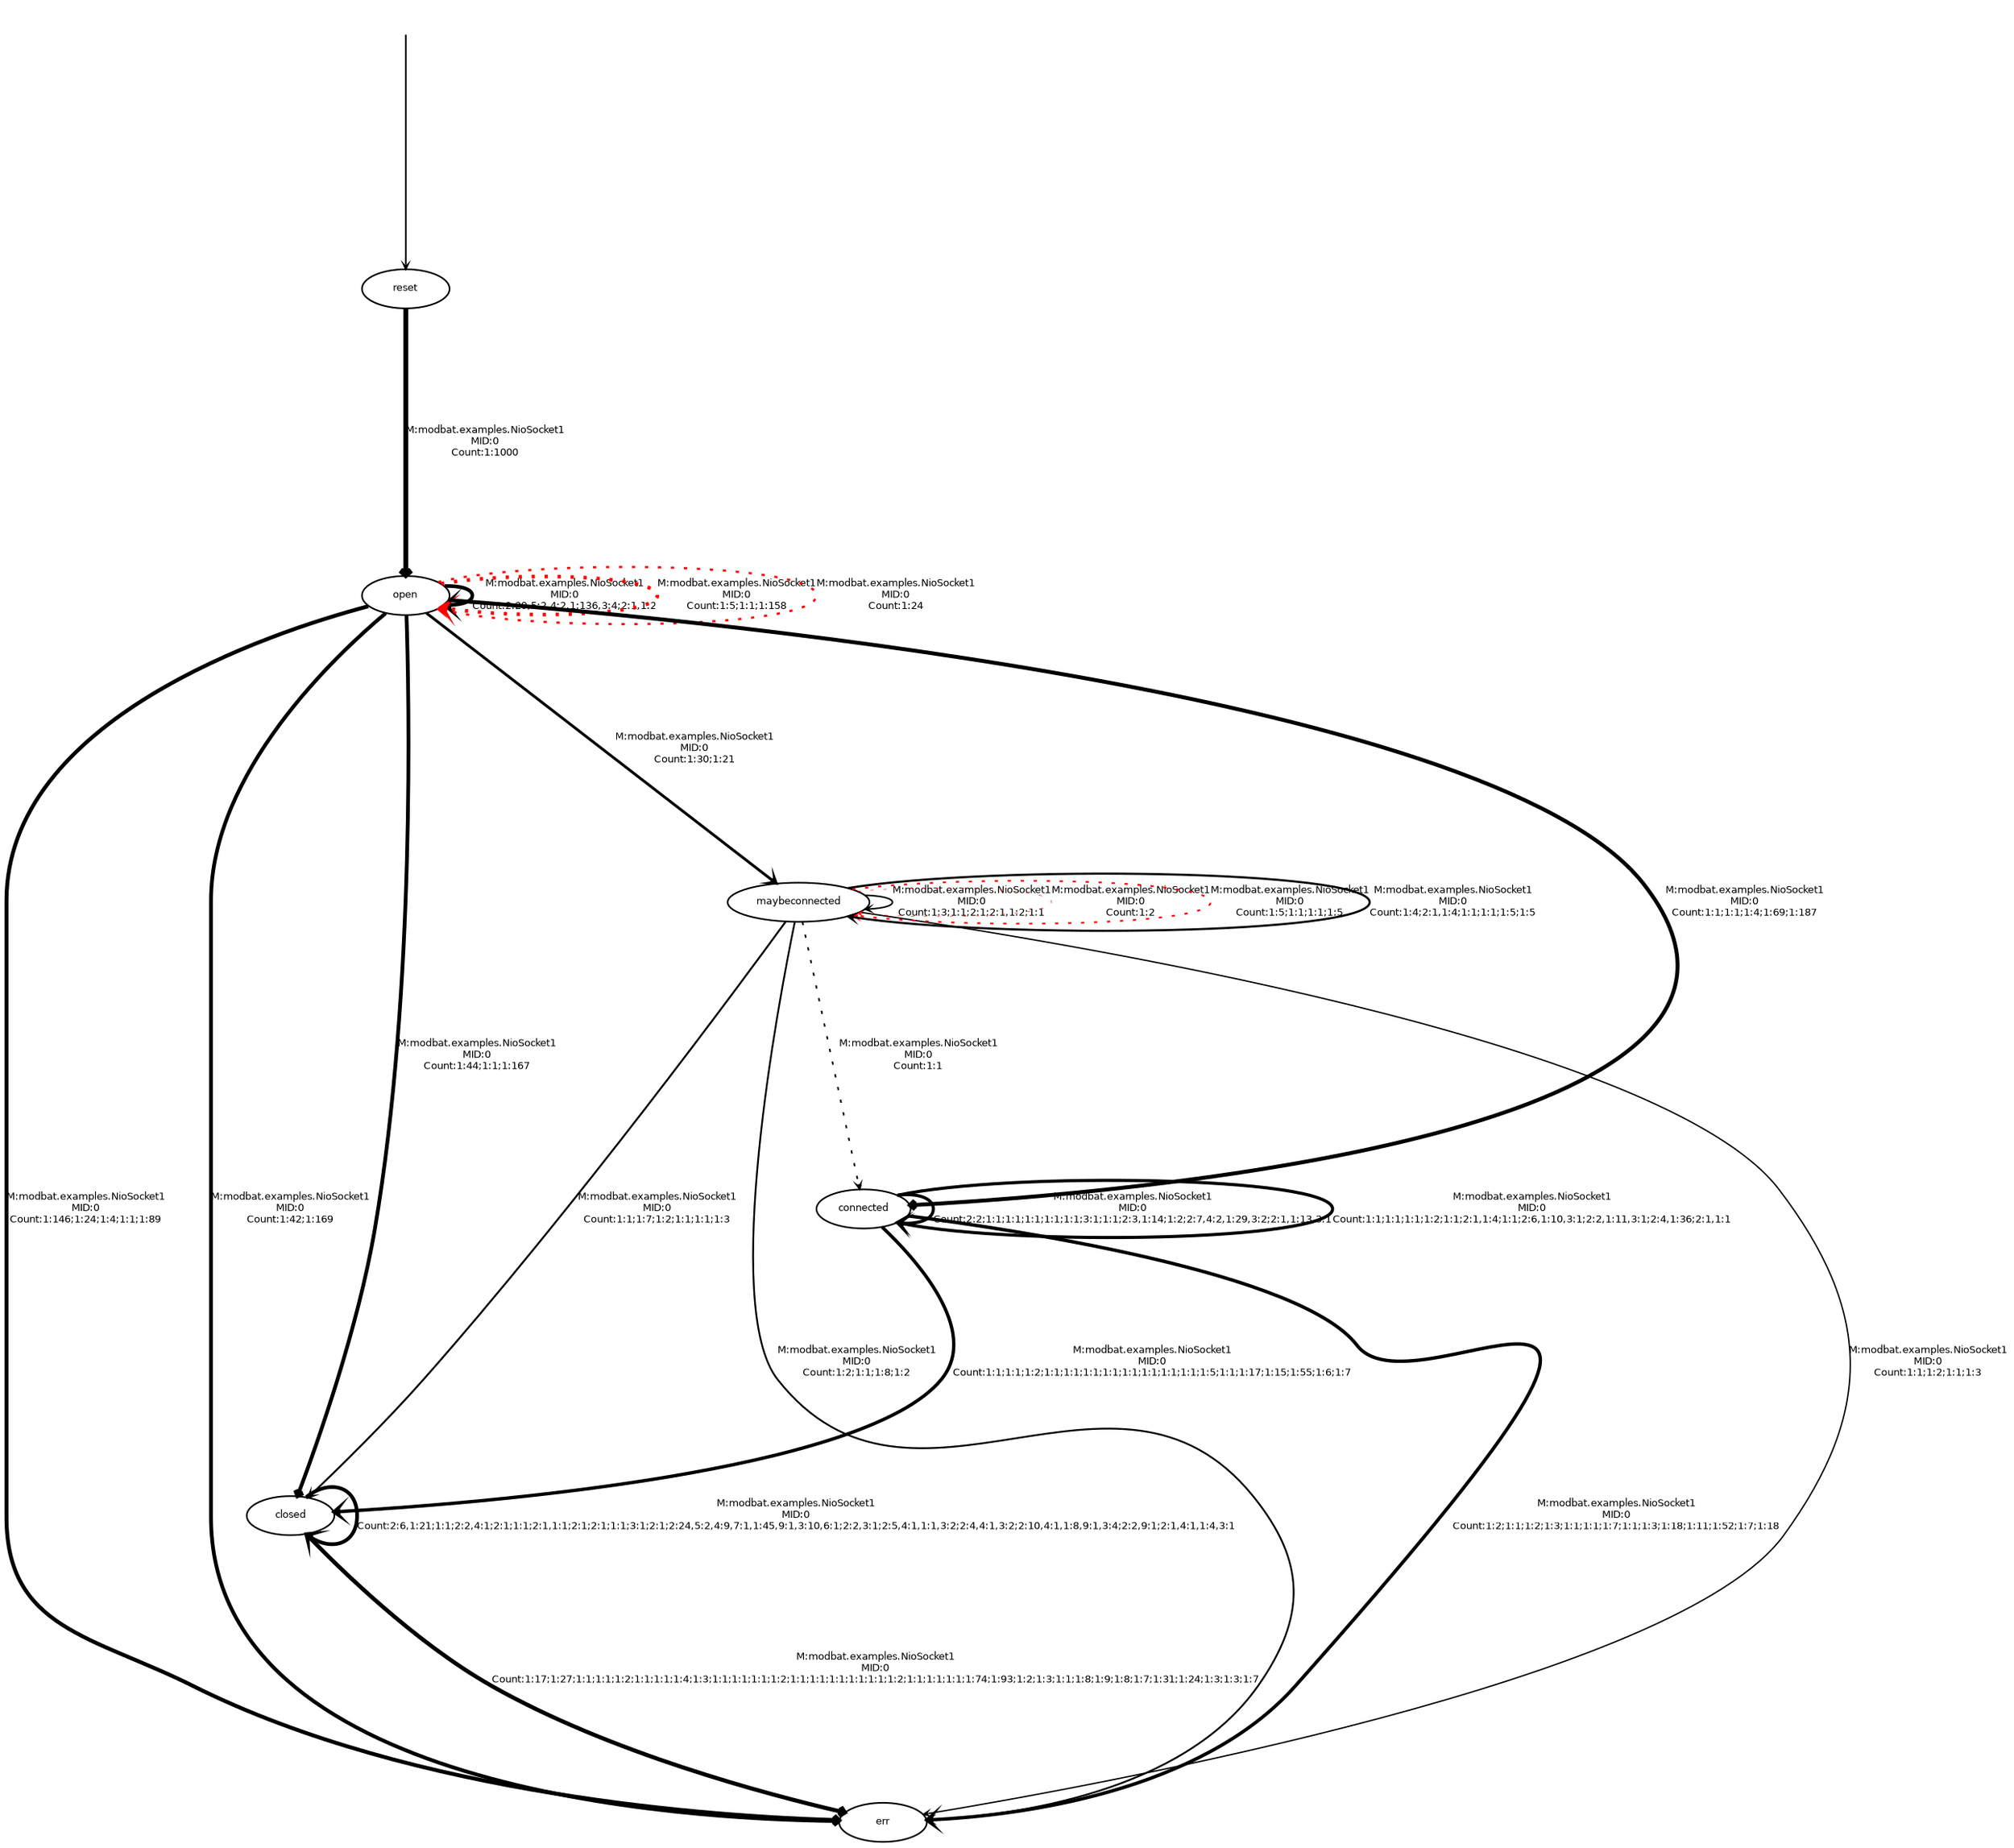 digraph model {
  orientation = portrait;
  graph [ rankdir = "TB", ranksep="2", nodesep="0.2" ];
  node [ fontname = "Helvetica", fontsize="6.0", style=rounded, shape="ellipse", margin="0.07", height="0.1" ];
  edge [ fontname = "Helvetica", arrowsize=".3", arrowhead="vee", fontsize="6.0", margin="0.05" ];
None [shape=none, style=invis, width=0.1, height=0.1];
None->reset;
{rank = source; None}
reset->open[penwidth="3.0",label = "M:modbat.examples.NioSocket1\nMID:0\nCount:1:1000"];
open->err[penwidth="2.421603926869831",label = "M:modbat.examples.NioSocket1\nMID:0\nCount:1:146;1:24;1:4;1:1;1:89"];
open->open[penwidth="2.24551266781415",label = "M:modbat.examples.NioSocket1\nMID:0\nCount:2:29,5:2,4:2,1:136,3:4;2:1,1:2"];
open->closed[penwidth="2.3263358609287517",label = "M:modbat.examples.NioSocket1\nMID:0\nCount:1:44;1:1;1:167"];
closed->err[penwidth="2.5378190950732744",label = "M:modbat.examples.NioSocket1\nMID:0\nCount:1:17;1:27;1:1;1:1;1:2;1:1;1:1;1:4;1:3;1:1;1:1;1:1;1:2;1:1;1:1;1:1;1:1;1:1;1:2;1:1;1:1;1:1;1:74;1:93;1:2;1:3;1:1;1:8;1:9;1:8;1:7;1:31;1:24;1:3;1:3;1:7"];
closed->closed[penwidth="2.269512944217916",label = "M:modbat.examples.NioSocket1\nMID:0\nCount:2:6,1:21;1:1;2:2,4:1;2:1;1:1;2:1,1:1;2:1;2:1;1:1;3:1;2:1;2:24,5:2,4:9,7:1,1:45,9:1,3:10,6:1;2:2,3:1;2:5,4:1,1:1,3:2;2:4,4:1,3:2;2:10,4:1,1:8,9:1,3:4;2:2,9:1;2:1,4:1,1:4,3:1"];
open->maybeconnected[penwidth="1.7075701760979363",label = "M:modbat.examples.NioSocket1\nMID:0\nCount:1:30;1:21"];
maybeconnected->maybeconnected[penwidth="0.9542425094393249",label = "M:modbat.examples.NioSocket1\nMID:0\nCount:1:3;1:1;2:1;2:1,1:2;1:1"];
maybeconnected->maybeconnected[style=dotted, color=red,penwidth="0.30102999566398125",label = "M:modbat.examples.NioSocket1\nMID:0\nCount:1:2"];
maybeconnected->err[penwidth="1.1139433523068367",label = "M:modbat.examples.NioSocket1\nMID:0\nCount:1:2;1:1;1:8;1:2"];
maybeconnected->err[penwidth="0.8450980400142568",label = "M:modbat.examples.NioSocket1\nMID:0\nCount:1:1;1:2;1:1;1:3"];
maybeconnected->maybeconnected[style=dotted, color=red,penwidth="1.0791812460476249",label = "M:modbat.examples.NioSocket1\nMID:0\nCount:1:5;1:1;1:1;1:5"];
maybeconnected->connected[penwidth="0.0",label = "M:modbat.examples.NioSocket1\nMID:0\nCount:1:1"];
connected->closed[penwidth="2.0718820073061255",label = "M:modbat.examples.NioSocket1\nMID:0\nCount:1:1;1:1;1:2;1:1;1:1;1:1;1:1;1:1;1:1;1:1;1:1;1:5;1:1;1:17;1:15;1:55;1:6;1:7"];
maybeconnected->maybeconnected[penwidth="1.3222192947339193",label = "M:modbat.examples.NioSocket1\nMID:0\nCount:1:4;2:1,1:4;1:1;1:1;1:5;1:5"];
maybeconnected->connected[style=dotted];
connected->err[penwidth="2.103803720955957",label = "M:modbat.examples.NioSocket1\nMID:0\nCount:1:2;1:1;1:2;1:3;1:1;1:1;1:7;1:1;1:3;1:18;1:11;1:52;1:7;1:18"];
connected->connected[penwidth="1.919078092376074",label = "M:modbat.examples.NioSocket1\nMID:0\nCount:2:2;1:1;1:1;1:1;1:1;1:1;3:1;1:1;2:3,1:14;1:2;2:7,4:2,1:29,3:2;2:1,1:13,3:1"];
connected->connected[penwidth="1.9294189257142929",label = "M:modbat.examples.NioSocket1\nMID:0\nCount:1:1;1:1;1:1;1:2;1:1;2:1,1:4;1:1;2:6,1:10,3:1;2:2,1:11,3:1;2:4,1:36;2:1,1:1"];
maybeconnected->closed[penwidth="1.1760912590556813",label = "M:modbat.examples.NioSocket1\nMID:0\nCount:1:1;1:7;1:2;1:1;1:1;1:3"];
open->open[style=dotted, color=red,penwidth="2.214843848047698",label = "M:modbat.examples.NioSocket1\nMID:0\nCount:1:5;1:1;1:158"];
open->connected[penwidth="2.4183012913197457",label = "M:modbat.examples.NioSocket1\nMID:0\nCount:1:1;1:1;1:4;1:69;1:187"];
open->open[style=dotted, color=red,penwidth="1.380211241711606",label = "M:modbat.examples.NioSocket1\nMID:0\nCount:1:24"];
open->err[penwidth="2.3242824552976926",label = "M:modbat.examples.NioSocket1\nMID:0\nCount:1:42;1:169"];
}
